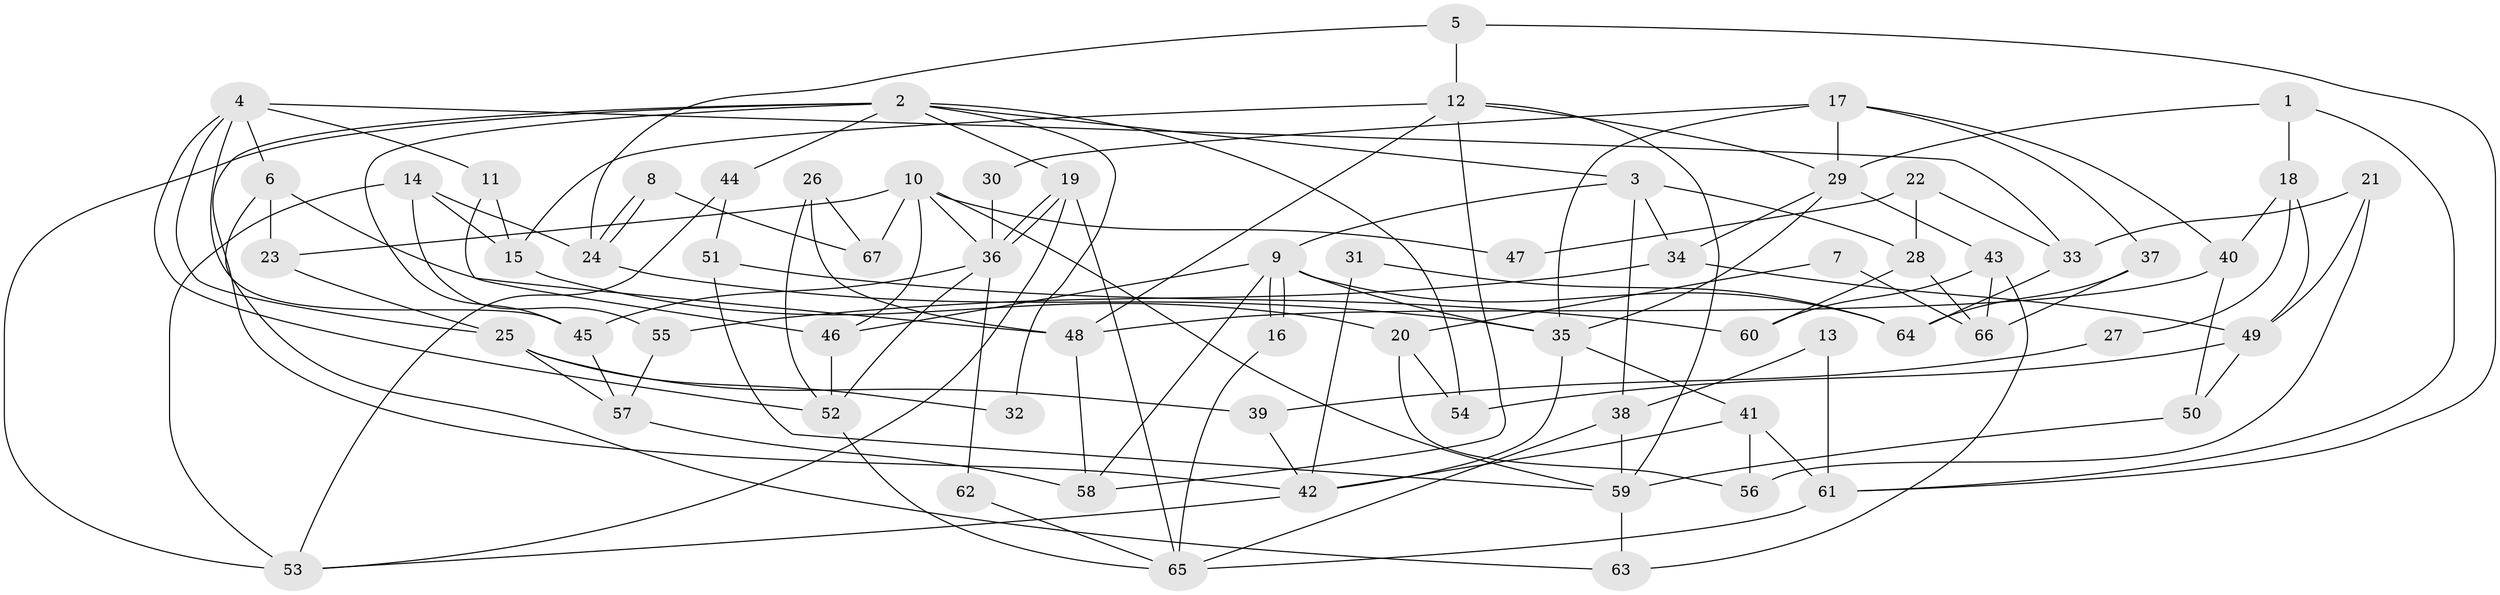 // Generated by graph-tools (version 1.1) at 2025/49/03/09/25 04:49:48]
// undirected, 67 vertices, 134 edges
graph export_dot {
graph [start="1"]
  node [color=gray90,style=filled];
  1;
  2;
  3;
  4;
  5;
  6;
  7;
  8;
  9;
  10;
  11;
  12;
  13;
  14;
  15;
  16;
  17;
  18;
  19;
  20;
  21;
  22;
  23;
  24;
  25;
  26;
  27;
  28;
  29;
  30;
  31;
  32;
  33;
  34;
  35;
  36;
  37;
  38;
  39;
  40;
  41;
  42;
  43;
  44;
  45;
  46;
  47;
  48;
  49;
  50;
  51;
  52;
  53;
  54;
  55;
  56;
  57;
  58;
  59;
  60;
  61;
  62;
  63;
  64;
  65;
  66;
  67;
  1 -- 18;
  1 -- 61;
  1 -- 29;
  2 -- 3;
  2 -- 53;
  2 -- 19;
  2 -- 32;
  2 -- 42;
  2 -- 44;
  2 -- 45;
  2 -- 54;
  3 -- 38;
  3 -- 9;
  3 -- 28;
  3 -- 34;
  4 -- 6;
  4 -- 11;
  4 -- 25;
  4 -- 33;
  4 -- 45;
  4 -- 52;
  5 -- 12;
  5 -- 61;
  5 -- 24;
  6 -- 23;
  6 -- 48;
  6 -- 63;
  7 -- 20;
  7 -- 66;
  8 -- 24;
  8 -- 24;
  8 -- 67;
  9 -- 35;
  9 -- 16;
  9 -- 16;
  9 -- 46;
  9 -- 58;
  9 -- 64;
  10 -- 36;
  10 -- 46;
  10 -- 23;
  10 -- 47;
  10 -- 59;
  10 -- 67;
  11 -- 46;
  11 -- 15;
  12 -- 29;
  12 -- 58;
  12 -- 15;
  12 -- 48;
  12 -- 59;
  13 -- 61;
  13 -- 38;
  14 -- 24;
  14 -- 53;
  14 -- 15;
  14 -- 55;
  15 -- 20;
  16 -- 65;
  17 -- 29;
  17 -- 35;
  17 -- 30;
  17 -- 37;
  17 -- 40;
  18 -- 49;
  18 -- 40;
  18 -- 27;
  19 -- 36;
  19 -- 36;
  19 -- 53;
  19 -- 65;
  20 -- 54;
  20 -- 56;
  21 -- 56;
  21 -- 33;
  21 -- 49;
  22 -- 33;
  22 -- 28;
  22 -- 47;
  23 -- 25;
  24 -- 35;
  25 -- 57;
  25 -- 32;
  25 -- 39;
  26 -- 52;
  26 -- 48;
  26 -- 67;
  27 -- 39;
  28 -- 60;
  28 -- 66;
  29 -- 34;
  29 -- 35;
  29 -- 43;
  30 -- 36;
  31 -- 64;
  31 -- 42;
  33 -- 64;
  34 -- 55;
  34 -- 49;
  35 -- 41;
  35 -- 42;
  36 -- 45;
  36 -- 52;
  36 -- 62;
  37 -- 66;
  37 -- 64;
  38 -- 65;
  38 -- 59;
  39 -- 42;
  40 -- 50;
  40 -- 48;
  41 -- 42;
  41 -- 56;
  41 -- 61;
  42 -- 53;
  43 -- 63;
  43 -- 60;
  43 -- 66;
  44 -- 53;
  44 -- 51;
  45 -- 57;
  46 -- 52;
  48 -- 58;
  49 -- 50;
  49 -- 54;
  50 -- 59;
  51 -- 59;
  51 -- 60;
  52 -- 65;
  55 -- 57;
  57 -- 58;
  59 -- 63;
  61 -- 65;
  62 -- 65;
}
